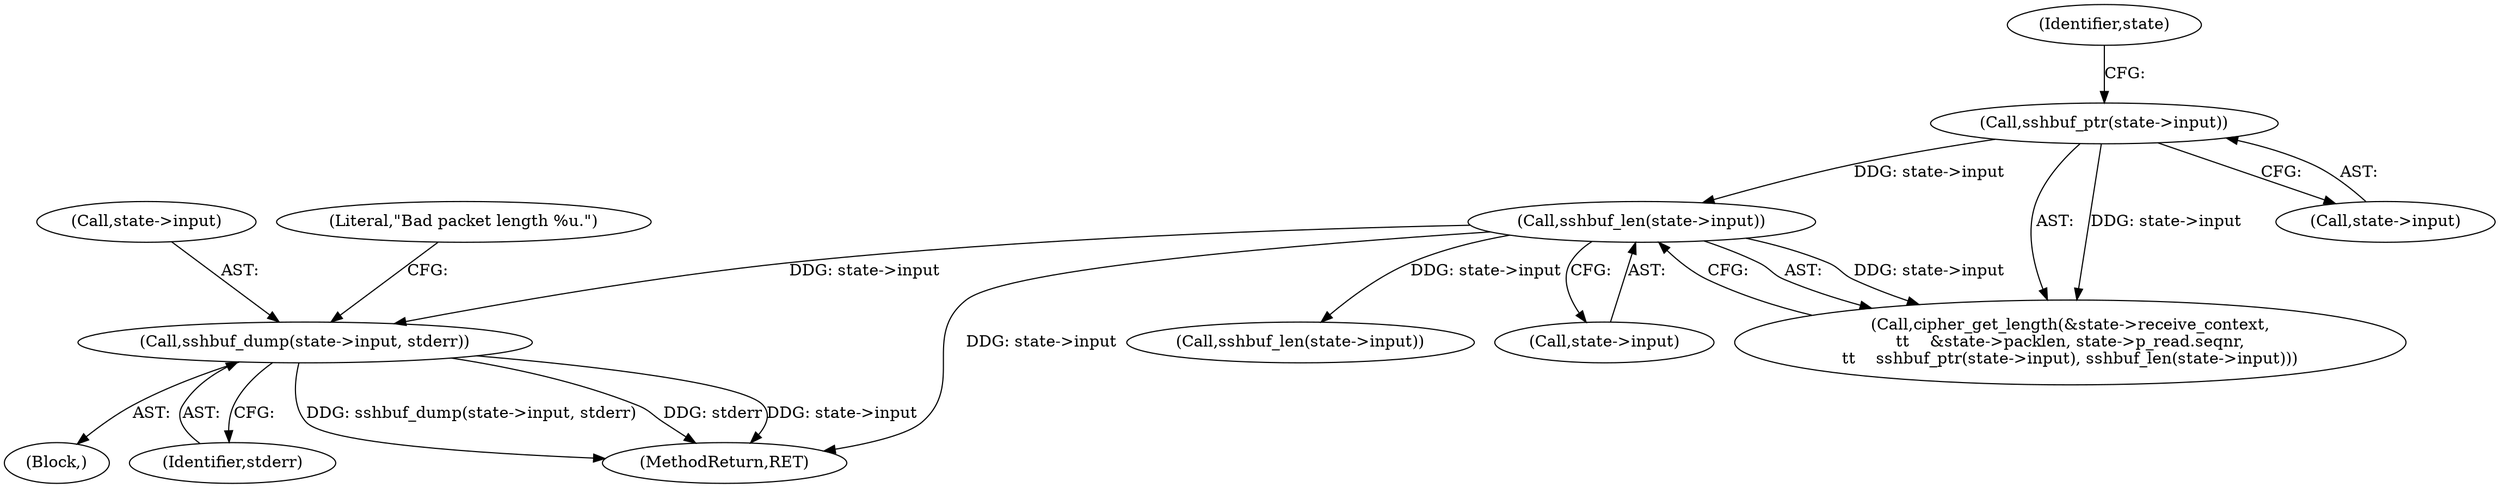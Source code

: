 digraph "0_mindrot_2fecfd486bdba9f51b3a789277bb0733ca36e1c0@pointer" {
"1000296" [label="(Call,sshbuf_dump(state->input, stderr))"];
"1000274" [label="(Call,sshbuf_len(state->input))"];
"1000270" [label="(Call,sshbuf_ptr(state->input))"];
"1000300" [label="(Identifier,stderr)"];
"1000295" [label="(Block,)"];
"1000297" [label="(Call,state->input)"];
"1000274" [label="(Call,sshbuf_len(state->input))"];
"1000296" [label="(Call,sshbuf_dump(state->input, stderr))"];
"1000270" [label="(Call,sshbuf_ptr(state->input))"];
"1000256" [label="(Call,cipher_get_length(&state->receive_context,\n\t\t    &state->packlen, state->p_read.seqnr,\n\t\t    sshbuf_ptr(state->input), sshbuf_len(state->input)))"];
"1000276" [label="(Identifier,state)"];
"1000507" [label="(Call,sshbuf_len(state->input))"];
"1000271" [label="(Call,state->input)"];
"1000302" [label="(Literal,\"Bad packet length %u.\")"];
"1000275" [label="(Call,state->input)"];
"1000976" [label="(MethodReturn,RET)"];
"1000296" -> "1000295"  [label="AST: "];
"1000296" -> "1000300"  [label="CFG: "];
"1000297" -> "1000296"  [label="AST: "];
"1000300" -> "1000296"  [label="AST: "];
"1000302" -> "1000296"  [label="CFG: "];
"1000296" -> "1000976"  [label="DDG: sshbuf_dump(state->input, stderr)"];
"1000296" -> "1000976"  [label="DDG: stderr"];
"1000296" -> "1000976"  [label="DDG: state->input"];
"1000274" -> "1000296"  [label="DDG: state->input"];
"1000274" -> "1000256"  [label="AST: "];
"1000274" -> "1000275"  [label="CFG: "];
"1000275" -> "1000274"  [label="AST: "];
"1000256" -> "1000274"  [label="CFG: "];
"1000274" -> "1000976"  [label="DDG: state->input"];
"1000274" -> "1000256"  [label="DDG: state->input"];
"1000270" -> "1000274"  [label="DDG: state->input"];
"1000274" -> "1000507"  [label="DDG: state->input"];
"1000270" -> "1000256"  [label="AST: "];
"1000270" -> "1000271"  [label="CFG: "];
"1000271" -> "1000270"  [label="AST: "];
"1000276" -> "1000270"  [label="CFG: "];
"1000270" -> "1000256"  [label="DDG: state->input"];
}
